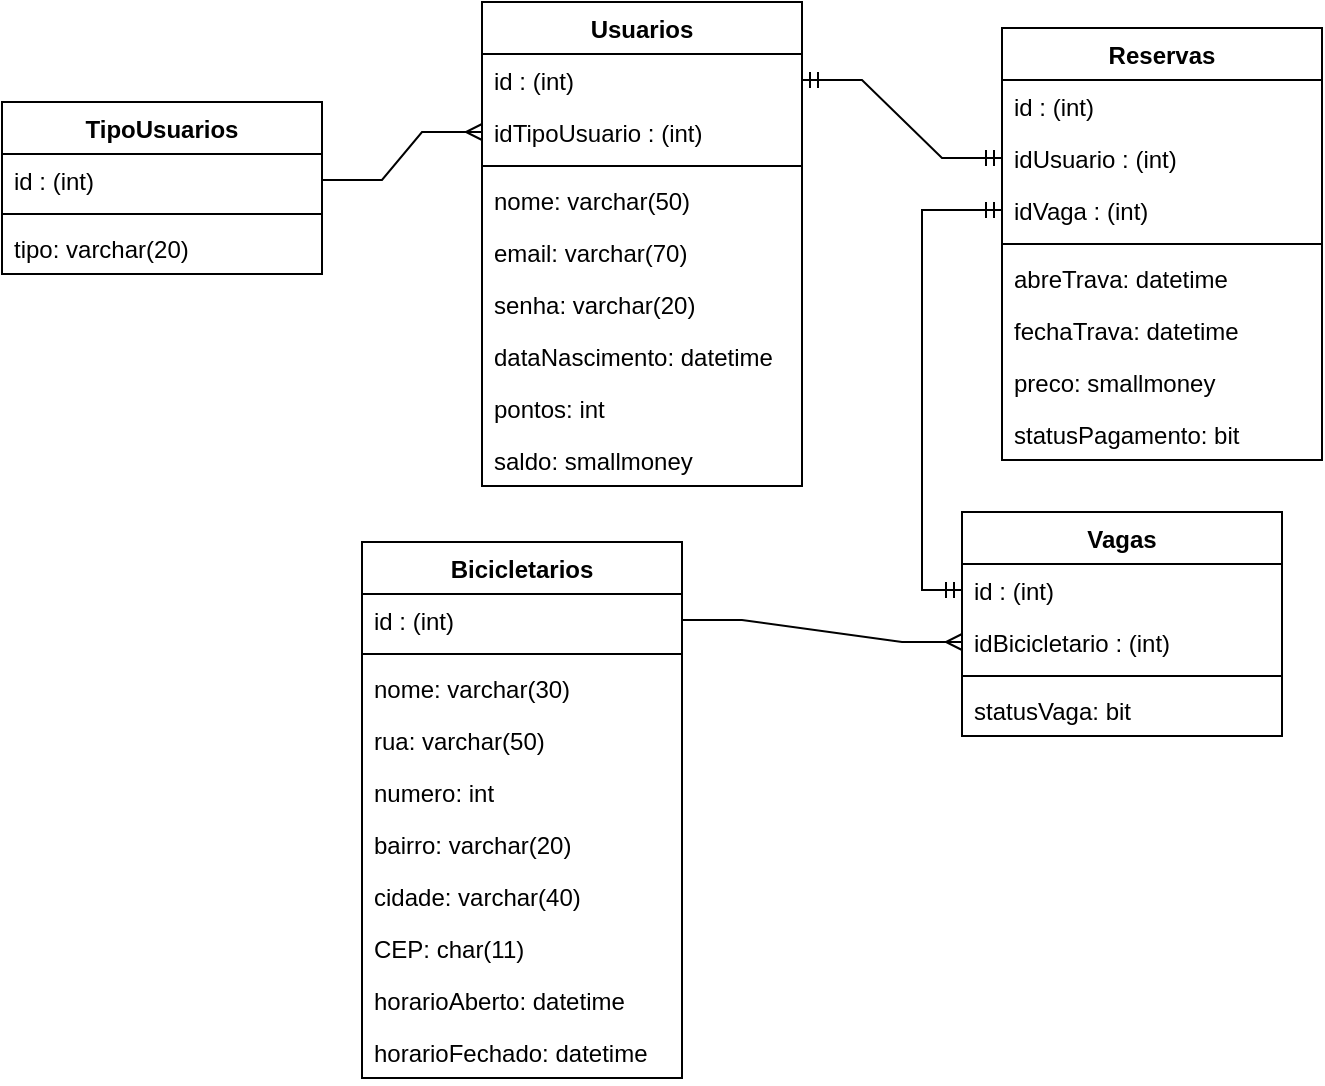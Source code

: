 <mxfile version="17.1.4" type="device"><diagram id="BCGcD6xADZxj0WvJIXwv" name="Page-1"><mxGraphModel dx="1038" dy="564" grid="1" gridSize="10" guides="1" tooltips="1" connect="1" arrows="1" fold="1" page="1" pageScale="1" pageWidth="827" pageHeight="1169" math="0" shadow="0"><root><mxCell id="0"/><mxCell id="1" parent="0"/><mxCell id="6slYzYmYS8N3BBiTnCfM-1" value="Usuarios" style="swimlane;fontStyle=1;align=center;verticalAlign=top;childLayout=stackLayout;horizontal=1;startSize=26;horizontalStack=0;resizeParent=1;resizeParentMax=0;resizeLast=0;collapsible=1;marginBottom=0;" parent="1" vertex="1"><mxGeometry x="270" y="330" width="160" height="242" as="geometry"/></mxCell><mxCell id="6slYzYmYS8N3BBiTnCfM-2" value="id : (int)" style="text;strokeColor=none;fillColor=none;align=left;verticalAlign=top;spacingLeft=4;spacingRight=4;overflow=hidden;rotatable=0;points=[[0,0.5],[1,0.5]];portConstraint=eastwest;" parent="6slYzYmYS8N3BBiTnCfM-1" vertex="1"><mxGeometry y="26" width="160" height="26" as="geometry"/></mxCell><mxCell id="6slYzYmYS8N3BBiTnCfM-29" value="idTipoUsuario : (int)" style="text;strokeColor=none;fillColor=none;align=left;verticalAlign=top;spacingLeft=4;spacingRight=4;overflow=hidden;rotatable=0;points=[[0,0.5],[1,0.5]];portConstraint=eastwest;" parent="6slYzYmYS8N3BBiTnCfM-1" vertex="1"><mxGeometry y="52" width="160" height="26" as="geometry"/></mxCell><mxCell id="6slYzYmYS8N3BBiTnCfM-3" value="" style="line;strokeWidth=1;fillColor=none;align=left;verticalAlign=middle;spacingTop=-1;spacingLeft=3;spacingRight=3;rotatable=0;labelPosition=right;points=[];portConstraint=eastwest;" parent="6slYzYmYS8N3BBiTnCfM-1" vertex="1"><mxGeometry y="78" width="160" height="8" as="geometry"/></mxCell><mxCell id="6slYzYmYS8N3BBiTnCfM-4" value="nome: varchar(50)" style="text;strokeColor=none;fillColor=none;align=left;verticalAlign=top;spacingLeft=4;spacingRight=4;overflow=hidden;rotatable=0;points=[[0,0.5],[1,0.5]];portConstraint=eastwest;" parent="6slYzYmYS8N3BBiTnCfM-1" vertex="1"><mxGeometry y="86" width="160" height="26" as="geometry"/></mxCell><mxCell id="6slYzYmYS8N3BBiTnCfM-28" value="email: varchar(70)" style="text;strokeColor=none;fillColor=none;align=left;verticalAlign=top;spacingLeft=4;spacingRight=4;overflow=hidden;rotatable=0;points=[[0,0.5],[1,0.5]];portConstraint=eastwest;" parent="6slYzYmYS8N3BBiTnCfM-1" vertex="1"><mxGeometry y="112" width="160" height="26" as="geometry"/></mxCell><mxCell id="6slYzYmYS8N3BBiTnCfM-30" value="senha: varchar(20)" style="text;strokeColor=none;fillColor=none;align=left;verticalAlign=top;spacingLeft=4;spacingRight=4;overflow=hidden;rotatable=0;points=[[0,0.5],[1,0.5]];portConstraint=eastwest;" parent="6slYzYmYS8N3BBiTnCfM-1" vertex="1"><mxGeometry y="138" width="160" height="26" as="geometry"/></mxCell><mxCell id="6slYzYmYS8N3BBiTnCfM-31" value="dataNascimento: datetime" style="text;strokeColor=none;fillColor=none;align=left;verticalAlign=top;spacingLeft=4;spacingRight=4;overflow=hidden;rotatable=0;points=[[0,0.5],[1,0.5]];portConstraint=eastwest;" parent="6slYzYmYS8N3BBiTnCfM-1" vertex="1"><mxGeometry y="164" width="160" height="26" as="geometry"/></mxCell><mxCell id="6slYzYmYS8N3BBiTnCfM-78" value="pontos: int" style="text;strokeColor=none;fillColor=none;align=left;verticalAlign=top;spacingLeft=4;spacingRight=4;overflow=hidden;rotatable=0;points=[[0,0.5],[1,0.5]];portConstraint=eastwest;" parent="6slYzYmYS8N3BBiTnCfM-1" vertex="1"><mxGeometry y="190" width="160" height="26" as="geometry"/></mxCell><mxCell id="6slYzYmYS8N3BBiTnCfM-79" value="saldo: smallmoney" style="text;strokeColor=none;fillColor=none;align=left;verticalAlign=top;spacingLeft=4;spacingRight=4;overflow=hidden;rotatable=0;points=[[0,0.5],[1,0.5]];portConstraint=eastwest;" parent="6slYzYmYS8N3BBiTnCfM-1" vertex="1"><mxGeometry y="216" width="160" height="26" as="geometry"/></mxCell><mxCell id="6slYzYmYS8N3BBiTnCfM-25" value="" style="edgeStyle=entityRelationEdgeStyle;fontSize=12;html=1;endArrow=ERmany;rounded=0;exitX=1;exitY=0.5;exitDx=0;exitDy=0;" parent="1" source="6slYzYmYS8N3BBiTnCfM-33" target="6slYzYmYS8N3BBiTnCfM-29" edge="1"><mxGeometry width="100" height="100" relative="1" as="geometry"><mxPoint x="550" y="462" as="sourcePoint"/><mxPoint x="560" y="562" as="targetPoint"/></mxGeometry></mxCell><mxCell id="6slYzYmYS8N3BBiTnCfM-32" value="TipoUsuarios" style="swimlane;fontStyle=1;align=center;verticalAlign=top;childLayout=stackLayout;horizontal=1;startSize=26;horizontalStack=0;resizeParent=1;resizeParentMax=0;resizeLast=0;collapsible=1;marginBottom=0;" parent="1" vertex="1"><mxGeometry x="30" y="380" width="160" height="86" as="geometry"/></mxCell><mxCell id="6slYzYmYS8N3BBiTnCfM-33" value="id : (int)" style="text;strokeColor=none;fillColor=none;align=left;verticalAlign=top;spacingLeft=4;spacingRight=4;overflow=hidden;rotatable=0;points=[[0,0.5],[1,0.5]];portConstraint=eastwest;" parent="6slYzYmYS8N3BBiTnCfM-32" vertex="1"><mxGeometry y="26" width="160" height="26" as="geometry"/></mxCell><mxCell id="6slYzYmYS8N3BBiTnCfM-35" value="" style="line;strokeWidth=1;fillColor=none;align=left;verticalAlign=middle;spacingTop=-1;spacingLeft=3;spacingRight=3;rotatable=0;labelPosition=right;points=[];portConstraint=eastwest;" parent="6slYzYmYS8N3BBiTnCfM-32" vertex="1"><mxGeometry y="52" width="160" height="8" as="geometry"/></mxCell><mxCell id="6slYzYmYS8N3BBiTnCfM-36" value="tipo: varchar(20)" style="text;strokeColor=none;fillColor=none;align=left;verticalAlign=top;spacingLeft=4;spacingRight=4;overflow=hidden;rotatable=0;points=[[0,0.5],[1,0.5]];portConstraint=eastwest;" parent="6slYzYmYS8N3BBiTnCfM-32" vertex="1"><mxGeometry y="60" width="160" height="26" as="geometry"/></mxCell><mxCell id="6slYzYmYS8N3BBiTnCfM-52" value="Vagas" style="swimlane;fontStyle=1;align=center;verticalAlign=top;childLayout=stackLayout;horizontal=1;startSize=26;horizontalStack=0;resizeParent=1;resizeParentMax=0;resizeLast=0;collapsible=1;marginBottom=0;" parent="1" vertex="1"><mxGeometry x="510" y="585" width="160" height="112" as="geometry"/></mxCell><mxCell id="6slYzYmYS8N3BBiTnCfM-53" value="id : (int)" style="text;strokeColor=none;fillColor=none;align=left;verticalAlign=top;spacingLeft=4;spacingRight=4;overflow=hidden;rotatable=0;points=[[0,0.5],[1,0.5]];portConstraint=eastwest;" parent="6slYzYmYS8N3BBiTnCfM-52" vertex="1"><mxGeometry y="26" width="160" height="26" as="geometry"/></mxCell><mxCell id="6slYzYmYS8N3BBiTnCfM-62" value="idBicicletario : (int)" style="text;strokeColor=none;fillColor=none;align=left;verticalAlign=top;spacingLeft=4;spacingRight=4;overflow=hidden;rotatable=0;points=[[0,0.5],[1,0.5]];portConstraint=eastwest;" parent="6slYzYmYS8N3BBiTnCfM-52" vertex="1"><mxGeometry y="52" width="160" height="26" as="geometry"/></mxCell><mxCell id="6slYzYmYS8N3BBiTnCfM-54" value="" style="line;strokeWidth=1;fillColor=none;align=left;verticalAlign=middle;spacingTop=-1;spacingLeft=3;spacingRight=3;rotatable=0;labelPosition=right;points=[];portConstraint=eastwest;" parent="6slYzYmYS8N3BBiTnCfM-52" vertex="1"><mxGeometry y="78" width="160" height="8" as="geometry"/></mxCell><mxCell id="6slYzYmYS8N3BBiTnCfM-55" value="statusVaga: bit" style="text;strokeColor=none;fillColor=none;align=left;verticalAlign=top;spacingLeft=4;spacingRight=4;overflow=hidden;rotatable=0;points=[[0,0.5],[1,0.5]];portConstraint=eastwest;" parent="6slYzYmYS8N3BBiTnCfM-52" vertex="1"><mxGeometry y="86" width="160" height="26" as="geometry"/></mxCell><mxCell id="6slYzYmYS8N3BBiTnCfM-56" value="Bicicletarios" style="swimlane;fontStyle=1;align=center;verticalAlign=top;childLayout=stackLayout;horizontal=1;startSize=26;horizontalStack=0;resizeParent=1;resizeParentMax=0;resizeLast=0;collapsible=1;marginBottom=0;" parent="1" vertex="1"><mxGeometry x="210" y="600" width="160" height="268" as="geometry"/></mxCell><mxCell id="6slYzYmYS8N3BBiTnCfM-57" value="id : (int)" style="text;strokeColor=none;fillColor=none;align=left;verticalAlign=top;spacingLeft=4;spacingRight=4;overflow=hidden;rotatable=0;points=[[0,0.5],[1,0.5]];portConstraint=eastwest;" parent="6slYzYmYS8N3BBiTnCfM-56" vertex="1"><mxGeometry y="26" width="160" height="26" as="geometry"/></mxCell><mxCell id="6slYzYmYS8N3BBiTnCfM-58" value="" style="line;strokeWidth=1;fillColor=none;align=left;verticalAlign=middle;spacingTop=-1;spacingLeft=3;spacingRight=3;rotatable=0;labelPosition=right;points=[];portConstraint=eastwest;" parent="6slYzYmYS8N3BBiTnCfM-56" vertex="1"><mxGeometry y="52" width="160" height="8" as="geometry"/></mxCell><mxCell id="6slYzYmYS8N3BBiTnCfM-76" value="nome: varchar(30)" style="text;strokeColor=none;fillColor=none;align=left;verticalAlign=top;spacingLeft=4;spacingRight=4;overflow=hidden;rotatable=0;points=[[0,0.5],[1,0.5]];portConstraint=eastwest;" parent="6slYzYmYS8N3BBiTnCfM-56" vertex="1"><mxGeometry y="60" width="160" height="26" as="geometry"/></mxCell><mxCell id="6slYzYmYS8N3BBiTnCfM-59" value="rua: varchar(50)" style="text;strokeColor=none;fillColor=none;align=left;verticalAlign=top;spacingLeft=4;spacingRight=4;overflow=hidden;rotatable=0;points=[[0,0.5],[1,0.5]];portConstraint=eastwest;" parent="6slYzYmYS8N3BBiTnCfM-56" vertex="1"><mxGeometry y="86" width="160" height="26" as="geometry"/></mxCell><mxCell id="6slYzYmYS8N3BBiTnCfM-96" value="numero: int" style="text;strokeColor=none;fillColor=none;align=left;verticalAlign=top;spacingLeft=4;spacingRight=4;overflow=hidden;rotatable=0;points=[[0,0.5],[1,0.5]];portConstraint=eastwest;" parent="6slYzYmYS8N3BBiTnCfM-56" vertex="1"><mxGeometry y="112" width="160" height="26" as="geometry"/></mxCell><mxCell id="6slYzYmYS8N3BBiTnCfM-70" value="bairro: varchar(20)" style="text;strokeColor=none;fillColor=none;align=left;verticalAlign=top;spacingLeft=4;spacingRight=4;overflow=hidden;rotatable=0;points=[[0,0.5],[1,0.5]];portConstraint=eastwest;" parent="6slYzYmYS8N3BBiTnCfM-56" vertex="1"><mxGeometry y="138" width="160" height="26" as="geometry"/></mxCell><mxCell id="6slYzYmYS8N3BBiTnCfM-71" value="cidade: varchar(40)" style="text;strokeColor=none;fillColor=none;align=left;verticalAlign=top;spacingLeft=4;spacingRight=4;overflow=hidden;rotatable=0;points=[[0,0.5],[1,0.5]];portConstraint=eastwest;" parent="6slYzYmYS8N3BBiTnCfM-56" vertex="1"><mxGeometry y="164" width="160" height="26" as="geometry"/></mxCell><mxCell id="6slYzYmYS8N3BBiTnCfM-73" value="CEP: char(11)" style="text;strokeColor=none;fillColor=none;align=left;verticalAlign=top;spacingLeft=4;spacingRight=4;overflow=hidden;rotatable=0;points=[[0,0.5],[1,0.5]];portConstraint=eastwest;" parent="6slYzYmYS8N3BBiTnCfM-56" vertex="1"><mxGeometry y="190" width="160" height="26" as="geometry"/></mxCell><mxCell id="6slYzYmYS8N3BBiTnCfM-74" value="horarioAberto: datetime" style="text;strokeColor=none;fillColor=none;align=left;verticalAlign=top;spacingLeft=4;spacingRight=4;overflow=hidden;rotatable=0;points=[[0,0.5],[1,0.5]];portConstraint=eastwest;" parent="6slYzYmYS8N3BBiTnCfM-56" vertex="1"><mxGeometry y="216" width="160" height="26" as="geometry"/></mxCell><mxCell id="6slYzYmYS8N3BBiTnCfM-75" value="horarioFechado: datetime" style="text;strokeColor=none;fillColor=none;align=left;verticalAlign=top;spacingLeft=4;spacingRight=4;overflow=hidden;rotatable=0;points=[[0,0.5],[1,0.5]];portConstraint=eastwest;" parent="6slYzYmYS8N3BBiTnCfM-56" vertex="1"><mxGeometry y="242" width="160" height="26" as="geometry"/></mxCell><mxCell id="6slYzYmYS8N3BBiTnCfM-64" value="Reservas" style="swimlane;fontStyle=1;align=center;verticalAlign=top;childLayout=stackLayout;horizontal=1;startSize=26;horizontalStack=0;resizeParent=1;resizeParentMax=0;resizeLast=0;collapsible=1;marginBottom=0;" parent="1" vertex="1"><mxGeometry x="530" y="343" width="160" height="216" as="geometry"/></mxCell><mxCell id="6slYzYmYS8N3BBiTnCfM-65" value="id : (int)" style="text;strokeColor=none;fillColor=none;align=left;verticalAlign=top;spacingLeft=4;spacingRight=4;overflow=hidden;rotatable=0;points=[[0,0.5],[1,0.5]];portConstraint=eastwest;" parent="6slYzYmYS8N3BBiTnCfM-64" vertex="1"><mxGeometry y="26" width="160" height="26" as="geometry"/></mxCell><mxCell id="6slYzYmYS8N3BBiTnCfM-66" value="idUsuario : (int)" style="text;strokeColor=none;fillColor=none;align=left;verticalAlign=top;spacingLeft=4;spacingRight=4;overflow=hidden;rotatable=0;points=[[0,0.5],[1,0.5]];portConstraint=eastwest;" parent="6slYzYmYS8N3BBiTnCfM-64" vertex="1"><mxGeometry y="52" width="160" height="26" as="geometry"/></mxCell><mxCell id="6slYzYmYS8N3BBiTnCfM-77" value="idVaga : (int)" style="text;strokeColor=none;fillColor=none;align=left;verticalAlign=top;spacingLeft=4;spacingRight=4;overflow=hidden;rotatable=0;points=[[0,0.5],[1,0.5]];portConstraint=eastwest;" parent="6slYzYmYS8N3BBiTnCfM-64" vertex="1"><mxGeometry y="78" width="160" height="26" as="geometry"/></mxCell><mxCell id="6slYzYmYS8N3BBiTnCfM-68" value="" style="line;strokeWidth=1;fillColor=none;align=left;verticalAlign=middle;spacingTop=-1;spacingLeft=3;spacingRight=3;rotatable=0;labelPosition=right;points=[];portConstraint=eastwest;" parent="6slYzYmYS8N3BBiTnCfM-64" vertex="1"><mxGeometry y="104" width="160" height="8" as="geometry"/></mxCell><mxCell id="6slYzYmYS8N3BBiTnCfM-95" value="abreTrava: datetime" style="text;strokeColor=none;fillColor=none;align=left;verticalAlign=top;spacingLeft=4;spacingRight=4;overflow=hidden;rotatable=0;points=[[0,0.5],[1,0.5]];portConstraint=eastwest;" parent="6slYzYmYS8N3BBiTnCfM-64" vertex="1"><mxGeometry y="112" width="160" height="26" as="geometry"/></mxCell><mxCell id="6slYzYmYS8N3BBiTnCfM-94" value="fechaTrava: datetime" style="text;strokeColor=none;fillColor=none;align=left;verticalAlign=top;spacingLeft=4;spacingRight=4;overflow=hidden;rotatable=0;points=[[0,0.5],[1,0.5]];portConstraint=eastwest;" parent="6slYzYmYS8N3BBiTnCfM-64" vertex="1"><mxGeometry y="138" width="160" height="26" as="geometry"/></mxCell><mxCell id="6slYzYmYS8N3BBiTnCfM-102" value="preco: smallmoney" style="text;strokeColor=none;fillColor=none;align=left;verticalAlign=top;spacingLeft=4;spacingRight=4;overflow=hidden;rotatable=0;points=[[0,0.5],[1,0.5]];portConstraint=eastwest;" parent="6slYzYmYS8N3BBiTnCfM-64" vertex="1"><mxGeometry y="164" width="160" height="26" as="geometry"/></mxCell><mxCell id="6slYzYmYS8N3BBiTnCfM-103" value="statusPagamento: bit" style="text;strokeColor=none;fillColor=none;align=left;verticalAlign=top;spacingLeft=4;spacingRight=4;overflow=hidden;rotatable=0;points=[[0,0.5],[1,0.5]];portConstraint=eastwest;" parent="6slYzYmYS8N3BBiTnCfM-64" vertex="1"><mxGeometry y="190" width="160" height="26" as="geometry"/></mxCell><mxCell id="6slYzYmYS8N3BBiTnCfM-89" value="" style="edgeStyle=entityRelationEdgeStyle;fontSize=12;html=1;endArrow=ERmandOne;startArrow=ERmandOne;rounded=0;exitX=1;exitY=0.5;exitDx=0;exitDy=0;entryX=0;entryY=0.5;entryDx=0;entryDy=0;" parent="1" source="6slYzYmYS8N3BBiTnCfM-2" target="6slYzYmYS8N3BBiTnCfM-66" edge="1"><mxGeometry width="100" height="100" relative="1" as="geometry"><mxPoint x="440" y="466" as="sourcePoint"/><mxPoint x="530" y="430" as="targetPoint"/></mxGeometry></mxCell><mxCell id="6slYzYmYS8N3BBiTnCfM-92" value="" style="edgeStyle=entityRelationEdgeStyle;fontSize=12;html=1;endArrow=ERmany;rounded=0;exitX=1;exitY=0.5;exitDx=0;exitDy=0;entryX=0;entryY=0.5;entryDx=0;entryDy=0;" parent="1" source="6slYzYmYS8N3BBiTnCfM-57" target="6slYzYmYS8N3BBiTnCfM-62" edge="1"><mxGeometry width="100" height="100" relative="1" as="geometry"><mxPoint x="410" y="630" as="sourcePoint"/><mxPoint x="510" y="530" as="targetPoint"/></mxGeometry></mxCell><mxCell id="6slYzYmYS8N3BBiTnCfM-93" style="edgeStyle=orthogonalEdgeStyle;rounded=0;orthogonalLoop=1;jettySize=auto;html=1;entryX=0;entryY=0.5;entryDx=0;entryDy=0;endArrow=ERmandOne;endFill=0;startArrow=ERmandOne;startFill=0;" parent="1" source="6slYzYmYS8N3BBiTnCfM-77" target="6slYzYmYS8N3BBiTnCfM-53" edge="1"><mxGeometry relative="1" as="geometry"/></mxCell></root></mxGraphModel></diagram></mxfile>